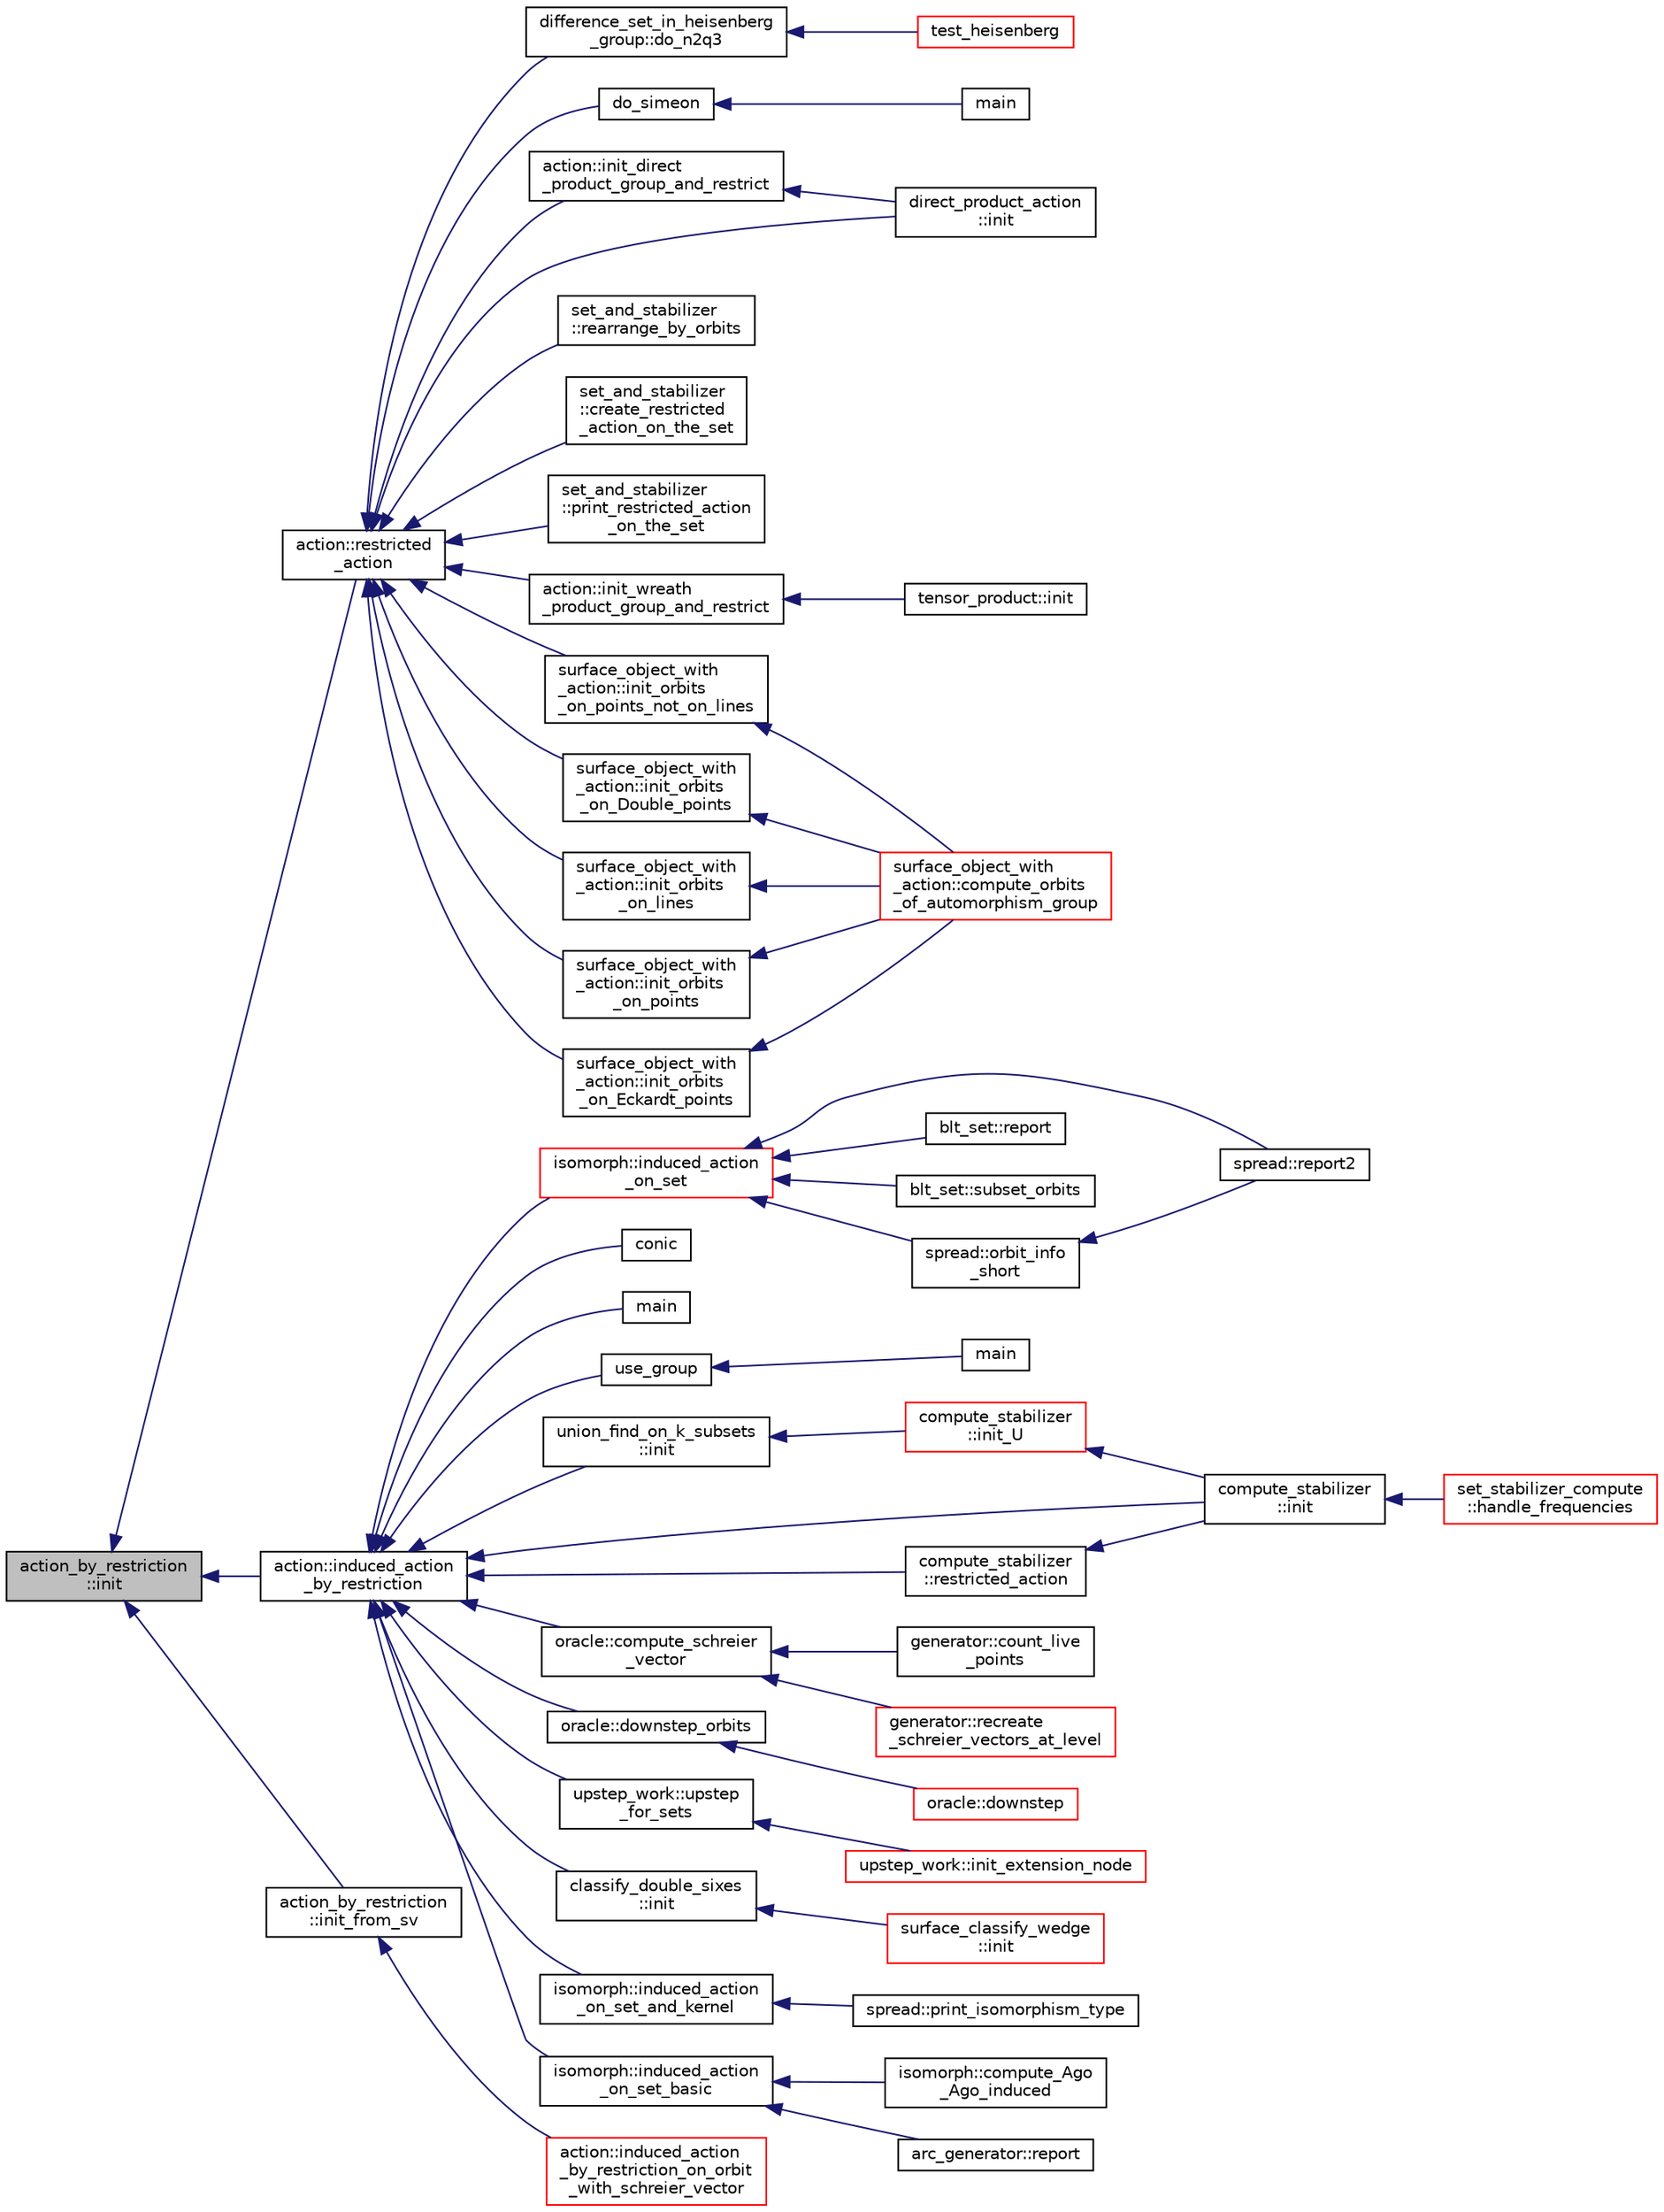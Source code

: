 digraph "action_by_restriction::init"
{
  edge [fontname="Helvetica",fontsize="10",labelfontname="Helvetica",labelfontsize="10"];
  node [fontname="Helvetica",fontsize="10",shape=record];
  rankdir="LR";
  Node231 [label="action_by_restriction\l::init",height=0.2,width=0.4,color="black", fillcolor="grey75", style="filled", fontcolor="black"];
  Node231 -> Node232 [dir="back",color="midnightblue",fontsize="10",style="solid",fontname="Helvetica"];
  Node232 [label="action::restricted\l_action",height=0.2,width=0.4,color="black", fillcolor="white", style="filled",URL="$d2/d86/classaction.html#aa48c1a9e221977b149eb0d8826705b62"];
  Node232 -> Node233 [dir="back",color="midnightblue",fontsize="10",style="solid",fontname="Helvetica"];
  Node233 [label="difference_set_in_heisenberg\l_group::do_n2q3",height=0.2,width=0.4,color="black", fillcolor="white", style="filled",URL="$de/d8a/classdifference__set__in__heisenberg__group.html#aca82ff116dd5d17cfbb311e809b6d023"];
  Node233 -> Node234 [dir="back",color="midnightblue",fontsize="10",style="solid",fontname="Helvetica"];
  Node234 [label="test_heisenberg",height=0.2,width=0.4,color="red", fillcolor="white", style="filled",URL="$d7/db9/tao_8_c.html#a87d0c5c3b1f228ddbc4f326d3b662c24"];
  Node232 -> Node236 [dir="back",color="midnightblue",fontsize="10",style="solid",fontname="Helvetica"];
  Node236 [label="direct_product_action\l::init",height=0.2,width=0.4,color="black", fillcolor="white", style="filled",URL="$d3/d78/classdirect__product__action.html#aad40060e5821c011cccaa65a5c4df64f"];
  Node232 -> Node237 [dir="back",color="midnightblue",fontsize="10",style="solid",fontname="Helvetica"];
  Node237 [label="do_simeon",height=0.2,width=0.4,color="black", fillcolor="white", style="filled",URL="$d5/d13/simeon_8_c.html#a36cf3f9cb484fa44da7a7dfcbe9385d0"];
  Node237 -> Node238 [dir="back",color="midnightblue",fontsize="10",style="solid",fontname="Helvetica"];
  Node238 [label="main",height=0.2,width=0.4,color="black", fillcolor="white", style="filled",URL="$d5/d13/simeon_8_c.html#ae66f6b31b5ad750f1fe042a706a4e3d4"];
  Node232 -> Node239 [dir="back",color="midnightblue",fontsize="10",style="solid",fontname="Helvetica"];
  Node239 [label="set_and_stabilizer\l::rearrange_by_orbits",height=0.2,width=0.4,color="black", fillcolor="white", style="filled",URL="$de/df6/classset__and__stabilizer.html#acfc35aa1163712215848fab02017b28d"];
  Node232 -> Node240 [dir="back",color="midnightblue",fontsize="10",style="solid",fontname="Helvetica"];
  Node240 [label="set_and_stabilizer\l::create_restricted\l_action_on_the_set",height=0.2,width=0.4,color="black", fillcolor="white", style="filled",URL="$de/df6/classset__and__stabilizer.html#ab5cfac83b54ceb1571c874104fe2c35e"];
  Node232 -> Node241 [dir="back",color="midnightblue",fontsize="10",style="solid",fontname="Helvetica"];
  Node241 [label="set_and_stabilizer\l::print_restricted_action\l_on_the_set",height=0.2,width=0.4,color="black", fillcolor="white", style="filled",URL="$de/df6/classset__and__stabilizer.html#aa802ca2f1a88616a36ca30562019c6f2"];
  Node232 -> Node242 [dir="back",color="midnightblue",fontsize="10",style="solid",fontname="Helvetica"];
  Node242 [label="action::init_direct\l_product_group_and_restrict",height=0.2,width=0.4,color="black", fillcolor="white", style="filled",URL="$d2/d86/classaction.html#a60a5555ea83770fd9994274efc9c328e"];
  Node242 -> Node236 [dir="back",color="midnightblue",fontsize="10",style="solid",fontname="Helvetica"];
  Node232 -> Node243 [dir="back",color="midnightblue",fontsize="10",style="solid",fontname="Helvetica"];
  Node243 [label="action::init_wreath\l_product_group_and_restrict",height=0.2,width=0.4,color="black", fillcolor="white", style="filled",URL="$d2/d86/classaction.html#a5ea78557093c987967e7b8162fabbf72"];
  Node243 -> Node244 [dir="back",color="midnightblue",fontsize="10",style="solid",fontname="Helvetica"];
  Node244 [label="tensor_product::init",height=0.2,width=0.4,color="black", fillcolor="white", style="filled",URL="$dd/d3e/classtensor__product.html#a2a8ac905e80dd9bb7339c9506c3521d3"];
  Node232 -> Node245 [dir="back",color="midnightblue",fontsize="10",style="solid",fontname="Helvetica"];
  Node245 [label="surface_object_with\l_action::init_orbits\l_on_points",height=0.2,width=0.4,color="black", fillcolor="white", style="filled",URL="$db/d28/classsurface__object__with__action.html#af409fc1a4a148cb138ceac1bdedf3d8a"];
  Node245 -> Node246 [dir="back",color="midnightblue",fontsize="10",style="solid",fontname="Helvetica"];
  Node246 [label="surface_object_with\l_action::compute_orbits\l_of_automorphism_group",height=0.2,width=0.4,color="red", fillcolor="white", style="filled",URL="$db/d28/classsurface__object__with__action.html#a74fe6a01c7d28a4fd30e601824d62c27"];
  Node232 -> Node257 [dir="back",color="midnightblue",fontsize="10",style="solid",fontname="Helvetica"];
  Node257 [label="surface_object_with\l_action::init_orbits\l_on_Eckardt_points",height=0.2,width=0.4,color="black", fillcolor="white", style="filled",URL="$db/d28/classsurface__object__with__action.html#adb4f53b56c7d046331cd6f7160c88199"];
  Node257 -> Node246 [dir="back",color="midnightblue",fontsize="10",style="solid",fontname="Helvetica"];
  Node232 -> Node258 [dir="back",color="midnightblue",fontsize="10",style="solid",fontname="Helvetica"];
  Node258 [label="surface_object_with\l_action::init_orbits\l_on_Double_points",height=0.2,width=0.4,color="black", fillcolor="white", style="filled",URL="$db/d28/classsurface__object__with__action.html#ab1aa645b1dbce2a3cfbf1ec80194fb02"];
  Node258 -> Node246 [dir="back",color="midnightblue",fontsize="10",style="solid",fontname="Helvetica"];
  Node232 -> Node259 [dir="back",color="midnightblue",fontsize="10",style="solid",fontname="Helvetica"];
  Node259 [label="surface_object_with\l_action::init_orbits\l_on_lines",height=0.2,width=0.4,color="black", fillcolor="white", style="filled",URL="$db/d28/classsurface__object__with__action.html#a774d7cd436a671bafdf364400a233db5"];
  Node259 -> Node246 [dir="back",color="midnightblue",fontsize="10",style="solid",fontname="Helvetica"];
  Node232 -> Node260 [dir="back",color="midnightblue",fontsize="10",style="solid",fontname="Helvetica"];
  Node260 [label="surface_object_with\l_action::init_orbits\l_on_points_not_on_lines",height=0.2,width=0.4,color="black", fillcolor="white", style="filled",URL="$db/d28/classsurface__object__with__action.html#a02b2bba4ba3f1f8de5ee1c31d730d984"];
  Node260 -> Node246 [dir="back",color="midnightblue",fontsize="10",style="solid",fontname="Helvetica"];
  Node231 -> Node261 [dir="back",color="midnightblue",fontsize="10",style="solid",fontname="Helvetica"];
  Node261 [label="action::induced_action\l_by_restriction",height=0.2,width=0.4,color="black", fillcolor="white", style="filled",URL="$d2/d86/classaction.html#a37c21f74a97c921d882a308370c06357"];
  Node261 -> Node262 [dir="back",color="midnightblue",fontsize="10",style="solid",fontname="Helvetica"];
  Node262 [label="conic",height=0.2,width=0.4,color="black", fillcolor="white", style="filled",URL="$d4/de8/conic_8_c.html#a96def9474b981a9d5831a9b48d85d652"];
  Node261 -> Node263 [dir="back",color="midnightblue",fontsize="10",style="solid",fontname="Helvetica"];
  Node263 [label="main",height=0.2,width=0.4,color="black", fillcolor="white", style="filled",URL="$d5/d0d/apps_2projective__space_2polar_8_c.html#a217dbf8b442f20279ea00b898af96f52"];
  Node261 -> Node264 [dir="back",color="midnightblue",fontsize="10",style="solid",fontname="Helvetica"];
  Node264 [label="use_group",height=0.2,width=0.4,color="black", fillcolor="white", style="filled",URL="$d9/d9f/all__cliques_8_c.html#aba62531e97173264c39afe2c7857af31"];
  Node264 -> Node265 [dir="back",color="midnightblue",fontsize="10",style="solid",fontname="Helvetica"];
  Node265 [label="main",height=0.2,width=0.4,color="black", fillcolor="white", style="filled",URL="$d9/d9f/all__cliques_8_c.html#a3c04138a5bfe5d72780bb7e82a18e627"];
  Node261 -> Node266 [dir="back",color="midnightblue",fontsize="10",style="solid",fontname="Helvetica"];
  Node266 [label="union_find_on_k_subsets\l::init",height=0.2,width=0.4,color="black", fillcolor="white", style="filled",URL="$d3/d1b/classunion__find__on__k__subsets.html#aad0de310a8e8df1ff78ee2eaf3ec1e54"];
  Node266 -> Node267 [dir="back",color="midnightblue",fontsize="10",style="solid",fontname="Helvetica"];
  Node267 [label="compute_stabilizer\l::init_U",height=0.2,width=0.4,color="red", fillcolor="white", style="filled",URL="$d8/d30/classcompute__stabilizer.html#a00de428b9934e9a55157eff6c43d64d0"];
  Node267 -> Node268 [dir="back",color="midnightblue",fontsize="10",style="solid",fontname="Helvetica"];
  Node268 [label="compute_stabilizer\l::init",height=0.2,width=0.4,color="black", fillcolor="white", style="filled",URL="$d8/d30/classcompute__stabilizer.html#a36a1729430f317a65559220a8206a7d7"];
  Node268 -> Node269 [dir="back",color="midnightblue",fontsize="10",style="solid",fontname="Helvetica"];
  Node269 [label="set_stabilizer_compute\l::handle_frequencies",height=0.2,width=0.4,color="red", fillcolor="white", style="filled",URL="$d8/dc6/classset__stabilizer__compute.html#a247c31bc3f19f22dadbfd7607cbaaa78"];
  Node261 -> Node268 [dir="back",color="midnightblue",fontsize="10",style="solid",fontname="Helvetica"];
  Node261 -> Node280 [dir="back",color="midnightblue",fontsize="10",style="solid",fontname="Helvetica"];
  Node280 [label="compute_stabilizer\l::restricted_action",height=0.2,width=0.4,color="black", fillcolor="white", style="filled",URL="$d8/d30/classcompute__stabilizer.html#a895df470da0ac14f812c3c4b6f2280b9"];
  Node280 -> Node268 [dir="back",color="midnightblue",fontsize="10",style="solid",fontname="Helvetica"];
  Node261 -> Node281 [dir="back",color="midnightblue",fontsize="10",style="solid",fontname="Helvetica"];
  Node281 [label="oracle::compute_schreier\l_vector",height=0.2,width=0.4,color="black", fillcolor="white", style="filled",URL="$d7/da7/classoracle.html#a1ba7d398b51ed70f89b5ea54adb7b089"];
  Node281 -> Node282 [dir="back",color="midnightblue",fontsize="10",style="solid",fontname="Helvetica"];
  Node282 [label="generator::recreate\l_schreier_vectors_at_level",height=0.2,width=0.4,color="red", fillcolor="white", style="filled",URL="$d7/d73/classgenerator.html#a7d190e196e7c9721c4135f40f01d922f"];
  Node281 -> Node339 [dir="back",color="midnightblue",fontsize="10",style="solid",fontname="Helvetica"];
  Node339 [label="generator::count_live\l_points",height=0.2,width=0.4,color="black", fillcolor="white", style="filled",URL="$d7/d73/classgenerator.html#a69c137b9ff2a32106eaaee315dee28ce"];
  Node261 -> Node340 [dir="back",color="midnightblue",fontsize="10",style="solid",fontname="Helvetica"];
  Node340 [label="oracle::downstep_orbits",height=0.2,width=0.4,color="black", fillcolor="white", style="filled",URL="$d7/da7/classoracle.html#a65ea623f3a7b2e3dba4e29638207bc53"];
  Node340 -> Node341 [dir="back",color="midnightblue",fontsize="10",style="solid",fontname="Helvetica"];
  Node341 [label="oracle::downstep",height=0.2,width=0.4,color="red", fillcolor="white", style="filled",URL="$d7/da7/classoracle.html#a4fbc6710b45e5af5c2fb5bc3aa6d3bb1"];
  Node261 -> Node346 [dir="back",color="midnightblue",fontsize="10",style="solid",fontname="Helvetica"];
  Node346 [label="upstep_work::upstep\l_for_sets",height=0.2,width=0.4,color="black", fillcolor="white", style="filled",URL="$d2/dd6/classupstep__work.html#acbfe3d5e23c38c3dc8f5908e0bc5bf1b"];
  Node346 -> Node347 [dir="back",color="midnightblue",fontsize="10",style="solid",fontname="Helvetica"];
  Node347 [label="upstep_work::init_extension_node",height=0.2,width=0.4,color="red", fillcolor="white", style="filled",URL="$d2/dd6/classupstep__work.html#ad74931a4c6dc97102d405a755433297d"];
  Node261 -> Node352 [dir="back",color="midnightblue",fontsize="10",style="solid",fontname="Helvetica"];
  Node352 [label="classify_double_sixes\l::init",height=0.2,width=0.4,color="black", fillcolor="white", style="filled",URL="$dd/d23/classclassify__double__sixes.html#a8c5c41d5124b35379d626480ff225f7b"];
  Node352 -> Node353 [dir="back",color="midnightblue",fontsize="10",style="solid",fontname="Helvetica"];
  Node353 [label="surface_classify_wedge\l::init",height=0.2,width=0.4,color="red", fillcolor="white", style="filled",URL="$d7/d5c/classsurface__classify__wedge.html#a43302106663b307aa8274a5112a7010a"];
  Node261 -> Node354 [dir="back",color="midnightblue",fontsize="10",style="solid",fontname="Helvetica"];
  Node354 [label="isomorph::induced_action\l_on_set_and_kernel",height=0.2,width=0.4,color="black", fillcolor="white", style="filled",URL="$d3/d5f/classisomorph.html#a77563cca300ed45768afe24ce54d453a"];
  Node354 -> Node355 [dir="back",color="midnightblue",fontsize="10",style="solid",fontname="Helvetica"];
  Node355 [label="spread::print_isomorphism_type",height=0.2,width=0.4,color="black", fillcolor="white", style="filled",URL="$da/dc1/classspread.html#ac00cfa228f832076e6e5d81319828fa7"];
  Node261 -> Node356 [dir="back",color="midnightblue",fontsize="10",style="solid",fontname="Helvetica"];
  Node356 [label="isomorph::induced_action\l_on_set_basic",height=0.2,width=0.4,color="black", fillcolor="white", style="filled",URL="$d3/d5f/classisomorph.html#a4cf1c7b7d6691e4b864d1b900a5383b8"];
  Node356 -> Node357 [dir="back",color="midnightblue",fontsize="10",style="solid",fontname="Helvetica"];
  Node357 [label="arc_generator::report",height=0.2,width=0.4,color="black", fillcolor="white", style="filled",URL="$d4/d21/classarc__generator.html#a650f715bb3eec8fd1057e07e5b384f9a"];
  Node356 -> Node358 [dir="back",color="midnightblue",fontsize="10",style="solid",fontname="Helvetica"];
  Node358 [label="isomorph::compute_Ago\l_Ago_induced",height=0.2,width=0.4,color="black", fillcolor="white", style="filled",URL="$d3/d5f/classisomorph.html#a102e1305518aac641a3acd171dc8668c"];
  Node261 -> Node359 [dir="back",color="midnightblue",fontsize="10",style="solid",fontname="Helvetica"];
  Node359 [label="isomorph::induced_action\l_on_set",height=0.2,width=0.4,color="red", fillcolor="white", style="filled",URL="$d3/d5f/classisomorph.html#a66a62f79a0f877b889ec5bd0c79392f1"];
  Node359 -> Node311 [dir="back",color="midnightblue",fontsize="10",style="solid",fontname="Helvetica"];
  Node311 [label="blt_set::report",height=0.2,width=0.4,color="black", fillcolor="white", style="filled",URL="$d1/d3d/classblt__set.html#a6b19f88bd2b92ebfba7e7c362eb9065c"];
  Node359 -> Node284 [dir="back",color="midnightblue",fontsize="10",style="solid",fontname="Helvetica"];
  Node284 [label="blt_set::subset_orbits",height=0.2,width=0.4,color="black", fillcolor="white", style="filled",URL="$d1/d3d/classblt__set.html#af8f79fc4346244acfa0e2c2d23c36993"];
  Node359 -> Node360 [dir="back",color="midnightblue",fontsize="10",style="solid",fontname="Helvetica"];
  Node360 [label="spread::report2",height=0.2,width=0.4,color="black", fillcolor="white", style="filled",URL="$da/dc1/classspread.html#a543a79e4e7306af291584f53dacbfdd8"];
  Node359 -> Node361 [dir="back",color="midnightblue",fontsize="10",style="solid",fontname="Helvetica"];
  Node361 [label="spread::orbit_info\l_short",height=0.2,width=0.4,color="black", fillcolor="white", style="filled",URL="$da/dc1/classspread.html#a24795f879a815d7e4480a72395711aef"];
  Node361 -> Node360 [dir="back",color="midnightblue",fontsize="10",style="solid",fontname="Helvetica"];
  Node231 -> Node369 [dir="back",color="midnightblue",fontsize="10",style="solid",fontname="Helvetica"];
  Node369 [label="action_by_restriction\l::init_from_sv",height=0.2,width=0.4,color="black", fillcolor="white", style="filled",URL="$d1/d7e/classaction__by__restriction.html#a08b2a71881e69fb63dd7d66ba0f6ea50"];
  Node369 -> Node370 [dir="back",color="midnightblue",fontsize="10",style="solid",fontname="Helvetica"];
  Node370 [label="action::induced_action\l_by_restriction_on_orbit\l_with_schreier_vector",height=0.2,width=0.4,color="red", fillcolor="white", style="filled",URL="$d2/d86/classaction.html#ad3ddab72625d9bebe7ac8eaef488cf4c"];
}
